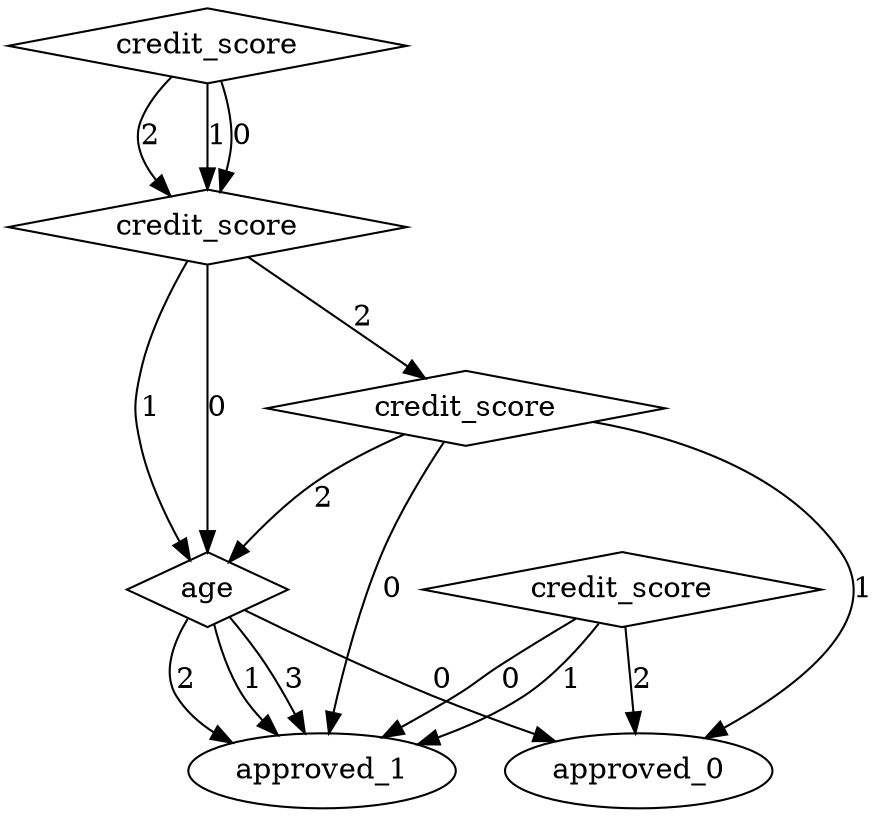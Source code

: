 digraph {
node [label=approved_1,style=""] approved_1
node [label=approved_1,style=""] approved_1
node [label=approved_1,style=""] approved_1
node [label=approved_0,style=""] approved_0
node [label=approved_0,style=""] approved_0
node [label=approved_1,style=""] approved_1
node [label=approved_0,style=""] approved_0
node [label=approved_1,style=""] approved_1
node [label=approved_1,style=""] approved_1
node [label=age,shape="diamond",style=""] 4
node [label=credit_score,shape="diamond",style=""] 3
node [label=credit_score,shape="diamond",style=""] 2
node [label=credit_score,shape="diamond",style=""] 1
node [label=credit_score,shape="diamond",style=""] 0

4 -> approved_1 [label="3"]
4 -> approved_1 [label="2"]
4 -> approved_1 [label="1"]
4 -> approved_0 [label="0"]
3 -> 4 [label="2"]
3 -> approved_0 [label="1"]
3 -> approved_1 [label="0"]
2 -> approved_0 [label="2"]
2 -> approved_1 [label="1"]
2 -> approved_1 [label="0"]
1 -> 3 [label="2"]
1 -> 4 [label="1"]
1 -> 4 [label="0"]
0 -> 1 [label="2"]
0 -> 1 [label="1"]
0 -> 1 [label="0"]
}